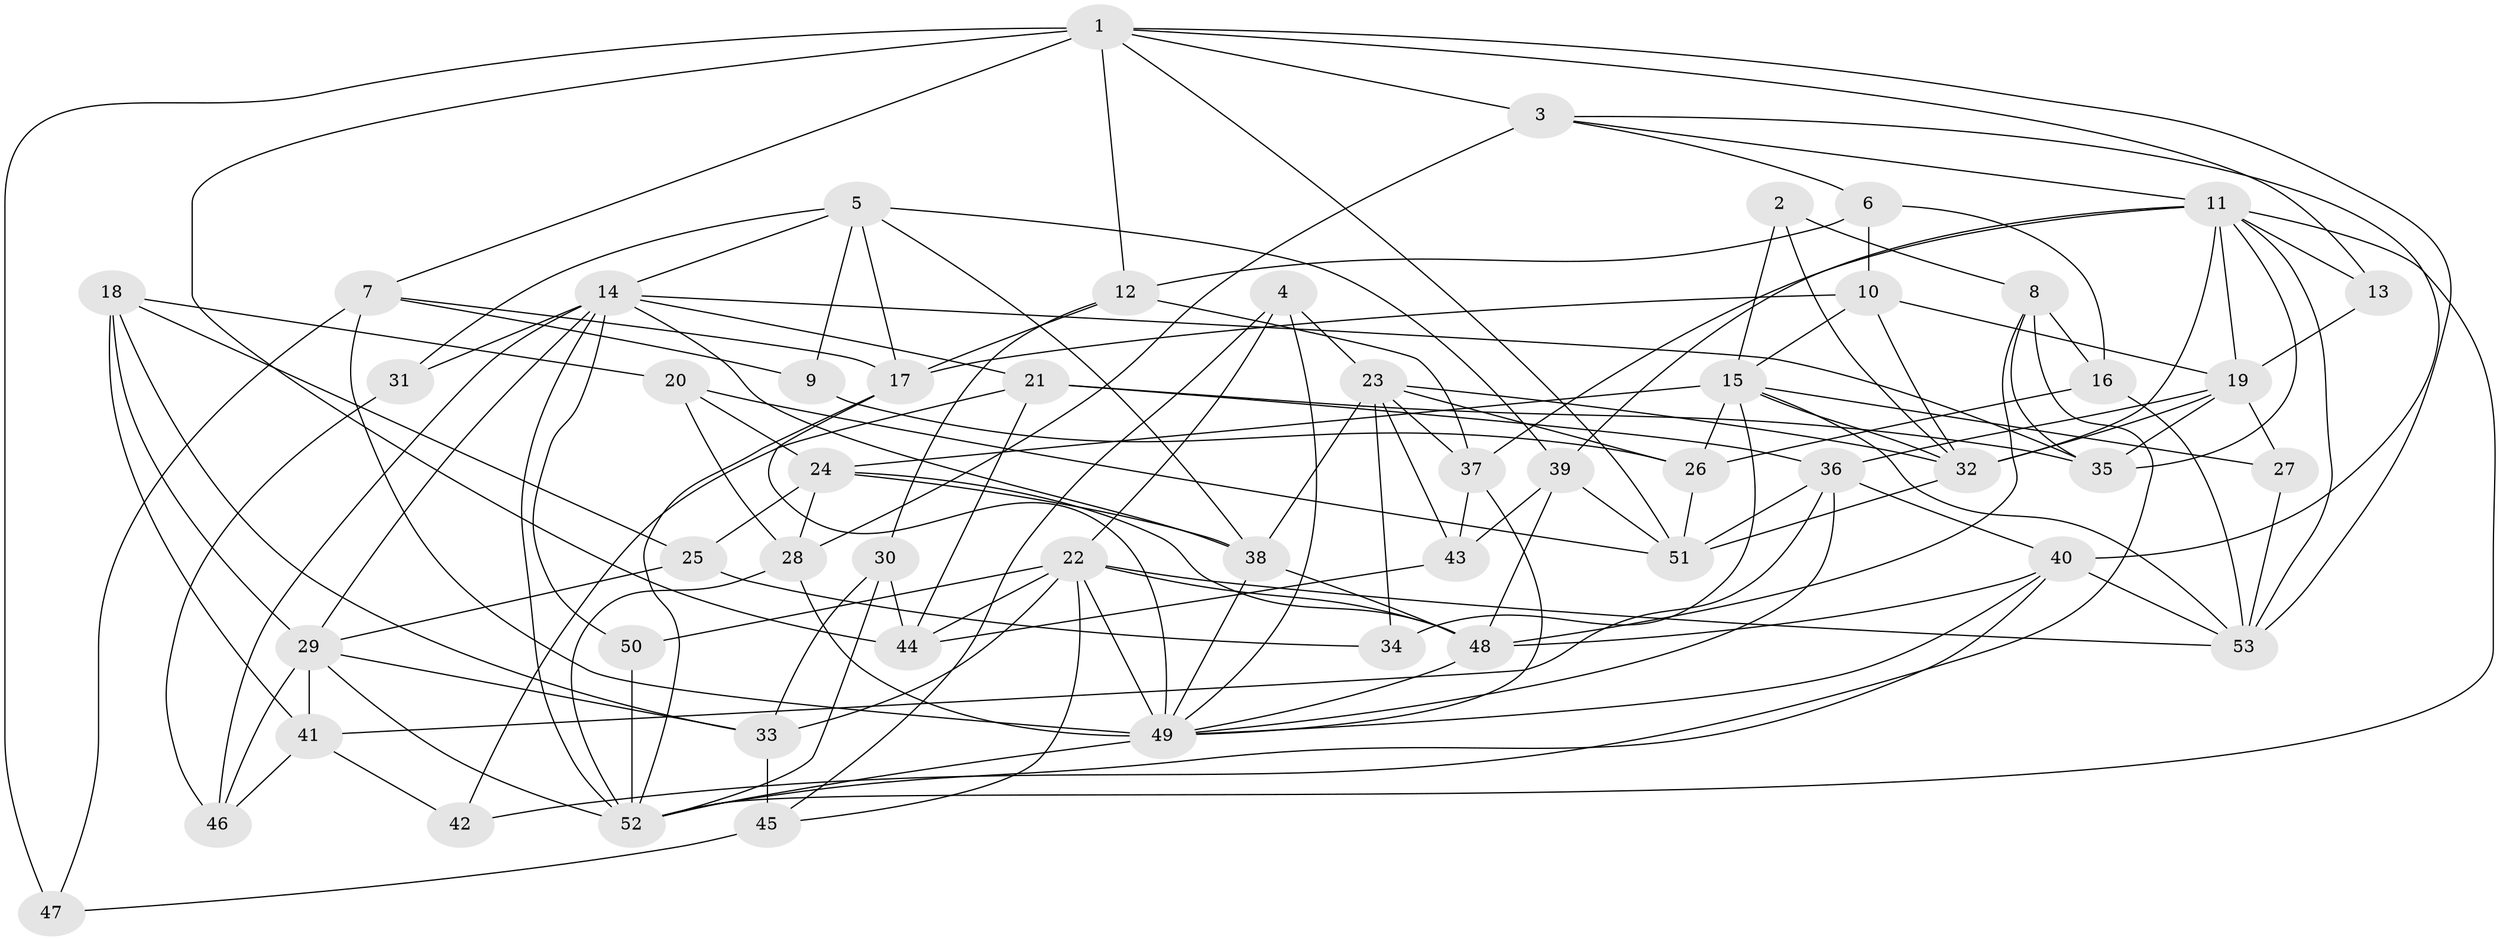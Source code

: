 // original degree distribution, {6: 0.09433962264150944, 7: 0.03773584905660377, 4: 0.2830188679245283, 5: 0.20754716981132076, 2: 0.1320754716981132, 3: 0.24528301886792453}
// Generated by graph-tools (version 1.1) at 2025/02/03/09/25 03:02:12]
// undirected, 53 vertices, 142 edges
graph export_dot {
graph [start="1"]
  node [color=gray90,style=filled];
  1;
  2;
  3;
  4;
  5;
  6;
  7;
  8;
  9;
  10;
  11;
  12;
  13;
  14;
  15;
  16;
  17;
  18;
  19;
  20;
  21;
  22;
  23;
  24;
  25;
  26;
  27;
  28;
  29;
  30;
  31;
  32;
  33;
  34;
  35;
  36;
  37;
  38;
  39;
  40;
  41;
  42;
  43;
  44;
  45;
  46;
  47;
  48;
  49;
  50;
  51;
  52;
  53;
  1 -- 3 [weight=1.0];
  1 -- 7 [weight=1.0];
  1 -- 12 [weight=1.0];
  1 -- 13 [weight=1.0];
  1 -- 44 [weight=1.0];
  1 -- 47 [weight=2.0];
  1 -- 51 [weight=1.0];
  1 -- 53 [weight=1.0];
  2 -- 8 [weight=1.0];
  2 -- 15 [weight=1.0];
  2 -- 32 [weight=1.0];
  3 -- 6 [weight=1.0];
  3 -- 11 [weight=1.0];
  3 -- 28 [weight=2.0];
  3 -- 40 [weight=1.0];
  4 -- 22 [weight=1.0];
  4 -- 23 [weight=1.0];
  4 -- 45 [weight=1.0];
  4 -- 49 [weight=1.0];
  5 -- 9 [weight=1.0];
  5 -- 14 [weight=1.0];
  5 -- 17 [weight=1.0];
  5 -- 31 [weight=1.0];
  5 -- 38 [weight=1.0];
  5 -- 39 [weight=1.0];
  6 -- 10 [weight=1.0];
  6 -- 12 [weight=1.0];
  6 -- 16 [weight=1.0];
  7 -- 9 [weight=1.0];
  7 -- 17 [weight=1.0];
  7 -- 47 [weight=1.0];
  7 -- 49 [weight=2.0];
  8 -- 16 [weight=2.0];
  8 -- 35 [weight=1.0];
  8 -- 42 [weight=2.0];
  8 -- 48 [weight=1.0];
  9 -- 26 [weight=1.0];
  10 -- 15 [weight=1.0];
  10 -- 17 [weight=1.0];
  10 -- 19 [weight=2.0];
  10 -- 32 [weight=1.0];
  11 -- 13 [weight=1.0];
  11 -- 19 [weight=1.0];
  11 -- 32 [weight=1.0];
  11 -- 35 [weight=1.0];
  11 -- 37 [weight=1.0];
  11 -- 39 [weight=1.0];
  11 -- 52 [weight=1.0];
  11 -- 53 [weight=1.0];
  12 -- 17 [weight=1.0];
  12 -- 30 [weight=1.0];
  12 -- 37 [weight=1.0];
  13 -- 19 [weight=1.0];
  14 -- 21 [weight=1.0];
  14 -- 29 [weight=1.0];
  14 -- 31 [weight=1.0];
  14 -- 35 [weight=1.0];
  14 -- 38 [weight=1.0];
  14 -- 46 [weight=1.0];
  14 -- 50 [weight=1.0];
  14 -- 52 [weight=1.0];
  15 -- 24 [weight=1.0];
  15 -- 26 [weight=2.0];
  15 -- 27 [weight=1.0];
  15 -- 32 [weight=1.0];
  15 -- 34 [weight=1.0];
  15 -- 53 [weight=1.0];
  16 -- 26 [weight=1.0];
  16 -- 53 [weight=1.0];
  17 -- 49 [weight=1.0];
  17 -- 52 [weight=1.0];
  18 -- 20 [weight=1.0];
  18 -- 25 [weight=1.0];
  18 -- 29 [weight=1.0];
  18 -- 33 [weight=1.0];
  18 -- 41 [weight=2.0];
  19 -- 27 [weight=1.0];
  19 -- 32 [weight=1.0];
  19 -- 35 [weight=1.0];
  19 -- 36 [weight=1.0];
  20 -- 24 [weight=1.0];
  20 -- 28 [weight=1.0];
  20 -- 51 [weight=1.0];
  21 -- 35 [weight=1.0];
  21 -- 36 [weight=1.0];
  21 -- 42 [weight=1.0];
  21 -- 44 [weight=1.0];
  22 -- 33 [weight=1.0];
  22 -- 44 [weight=1.0];
  22 -- 45 [weight=1.0];
  22 -- 48 [weight=1.0];
  22 -- 49 [weight=2.0];
  22 -- 50 [weight=1.0];
  22 -- 53 [weight=1.0];
  23 -- 26 [weight=1.0];
  23 -- 32 [weight=1.0];
  23 -- 34 [weight=1.0];
  23 -- 37 [weight=1.0];
  23 -- 38 [weight=1.0];
  23 -- 43 [weight=1.0];
  24 -- 25 [weight=1.0];
  24 -- 28 [weight=1.0];
  24 -- 38 [weight=1.0];
  24 -- 48 [weight=1.0];
  25 -- 29 [weight=1.0];
  25 -- 34 [weight=1.0];
  26 -- 51 [weight=1.0];
  27 -- 53 [weight=1.0];
  28 -- 49 [weight=1.0];
  28 -- 52 [weight=2.0];
  29 -- 33 [weight=1.0];
  29 -- 41 [weight=1.0];
  29 -- 46 [weight=1.0];
  29 -- 52 [weight=2.0];
  30 -- 33 [weight=1.0];
  30 -- 44 [weight=1.0];
  30 -- 52 [weight=1.0];
  31 -- 46 [weight=1.0];
  32 -- 51 [weight=2.0];
  33 -- 45 [weight=2.0];
  36 -- 40 [weight=1.0];
  36 -- 41 [weight=1.0];
  36 -- 49 [weight=1.0];
  36 -- 51 [weight=1.0];
  37 -- 43 [weight=1.0];
  37 -- 49 [weight=1.0];
  38 -- 48 [weight=1.0];
  38 -- 49 [weight=1.0];
  39 -- 43 [weight=1.0];
  39 -- 48 [weight=1.0];
  39 -- 51 [weight=1.0];
  40 -- 48 [weight=1.0];
  40 -- 49 [weight=1.0];
  40 -- 52 [weight=1.0];
  40 -- 53 [weight=1.0];
  41 -- 42 [weight=1.0];
  41 -- 46 [weight=1.0];
  43 -- 44 [weight=1.0];
  45 -- 47 [weight=1.0];
  48 -- 49 [weight=1.0];
  49 -- 52 [weight=1.0];
  50 -- 52 [weight=1.0];
}
